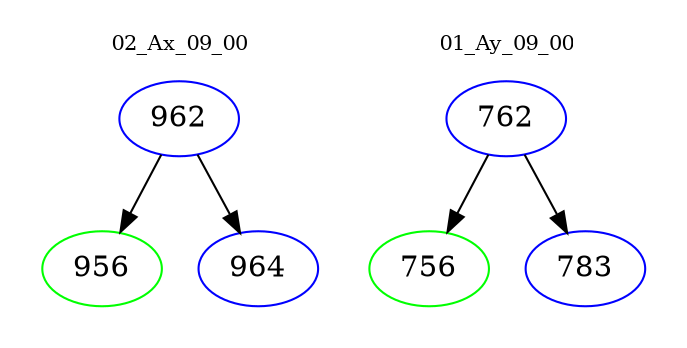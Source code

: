 digraph{
subgraph cluster_0 {
color = white
label = "02_Ax_09_00";
fontsize=10;
T0_962 [label="962", color="blue"]
T0_962 -> T0_956 [color="black"]
T0_956 [label="956", color="green"]
T0_962 -> T0_964 [color="black"]
T0_964 [label="964", color="blue"]
}
subgraph cluster_1 {
color = white
label = "01_Ay_09_00";
fontsize=10;
T1_762 [label="762", color="blue"]
T1_762 -> T1_756 [color="black"]
T1_756 [label="756", color="green"]
T1_762 -> T1_783 [color="black"]
T1_783 [label="783", color="blue"]
}
}
